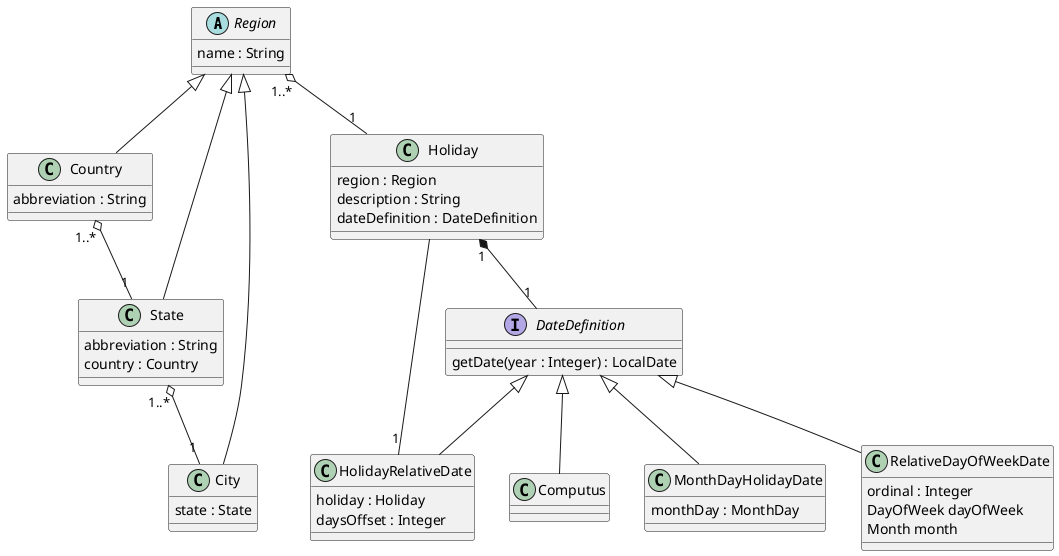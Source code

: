 @startuml
abstract class Region {
   name : String
}

class Country {
   abbreviation : String
}

Region <|-- Country

class State {
   abbreviation : String
   country : Country
}

Region <|-- State
Country "1..*" o-- "1" State

class City {
   state : State
}

Region <|-- City
State "1..*" o-- "1" City

class Holiday {
	region : Region
	description : String
	dateDefinition : DateDefinition
}

Region "1..*" o-- "1" Holiday
Holiday "1" *-- "1" DateDefinition

interface DateDefinition {
	getDate(year : Integer) : LocalDate
}

class Computus {
}

DateDefinition <|-- Computus

class HolidayRelativeDate {
	holiday : Holiday
	daysOffset : Integer
}

DateDefinition <|-- HolidayRelativeDate
HolidayRelativeDate "1" -- Holiday

class MonthDayHolidayDate {
	monthDay : MonthDay
}

DateDefinition <|-- MonthDayHolidayDate

class RelativeDayOfWeekDate {
	ordinal : Integer
	DayOfWeek dayOfWeek
	Month month
}

DateDefinition <|-- RelativeDayOfWeekDate

@enduml